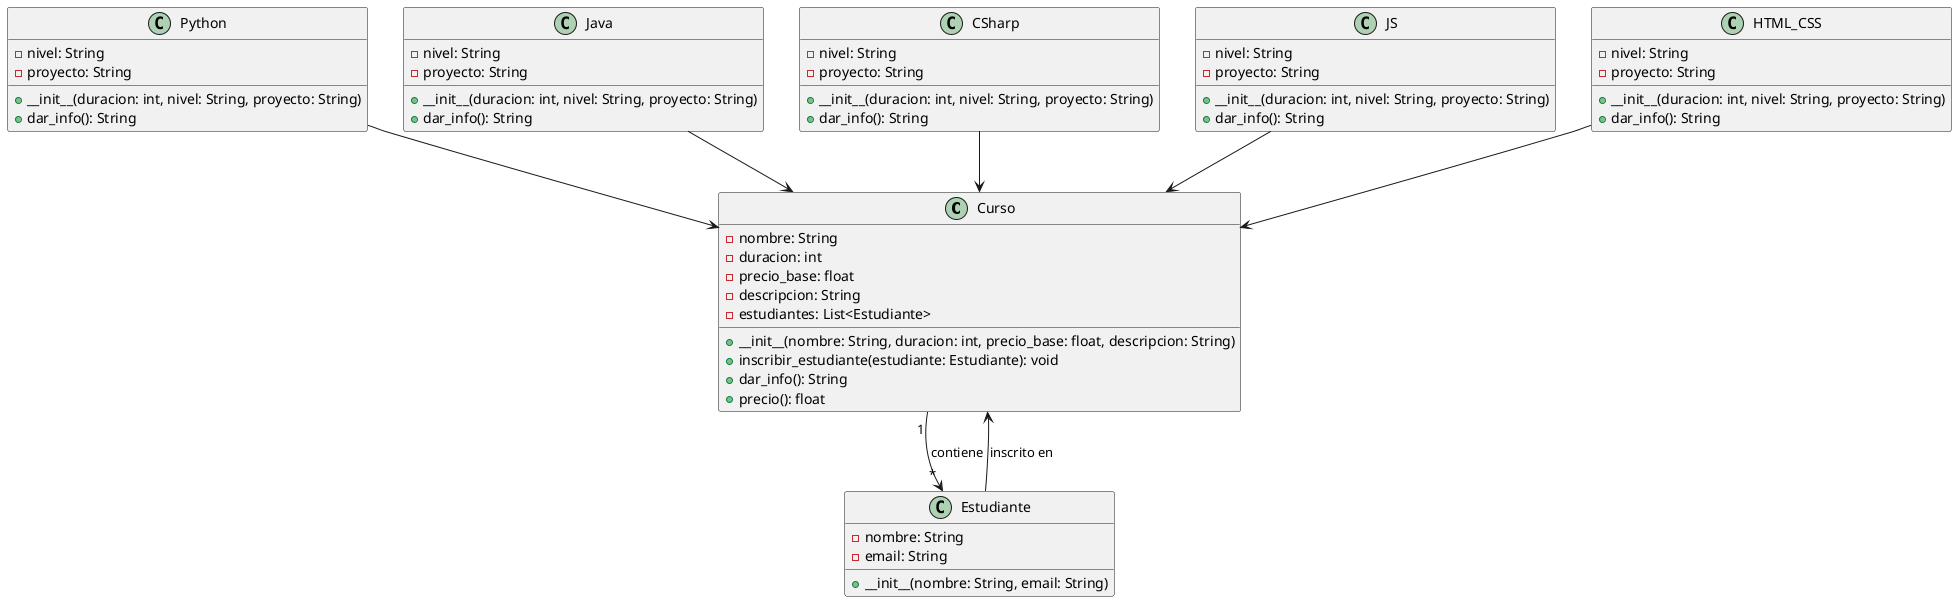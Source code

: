 @startuml cursos_online

class Curso {
    -nombre: String
    -duracion: int
    -precio_base: float
    -descripcion: String
    -estudiantes: List<Estudiante>

    +__init__(nombre: String, duracion: int, precio_base: float, descripcion: String)
    +inscribir_estudiante(estudiante: Estudiante): void
    +dar_info(): String
    +precio(): float
}

class Python {
    -nivel: String
    -proyecto: String

    +__init__(duracion: int, nivel: String, proyecto: String)
    +dar_info(): String
}

class Java {
    -nivel: String
    -proyecto: String

    +__init__(duracion: int, nivel: String, proyecto: String)
    +dar_info(): String
}

class CSharp {
    -nivel: String
    -proyecto: String

    +__init__(duracion: int, nivel: String, proyecto: String)
    +dar_info(): String
}

class JS {
    -nivel: String
    -proyecto: String

    +__init__(duracion: int, nivel: String, proyecto: String)
    +dar_info(): String
}

class HTML_CSS {
    -nivel: String
    -proyecto: String

    +__init__(duracion: int, nivel: String, proyecto: String)
    +dar_info(): String
}

class Estudiante {
    -nombre: String
    -email: String

    +__init__(nombre: String, email: String)
}

Python --> Curso
Java --> Curso
CSharp --> Curso
JS --> Curso
HTML_CSS --> Curso

Curso "1" --> "*" Estudiante : contiene

Estudiante --> Curso : inscrito en

@enduml
